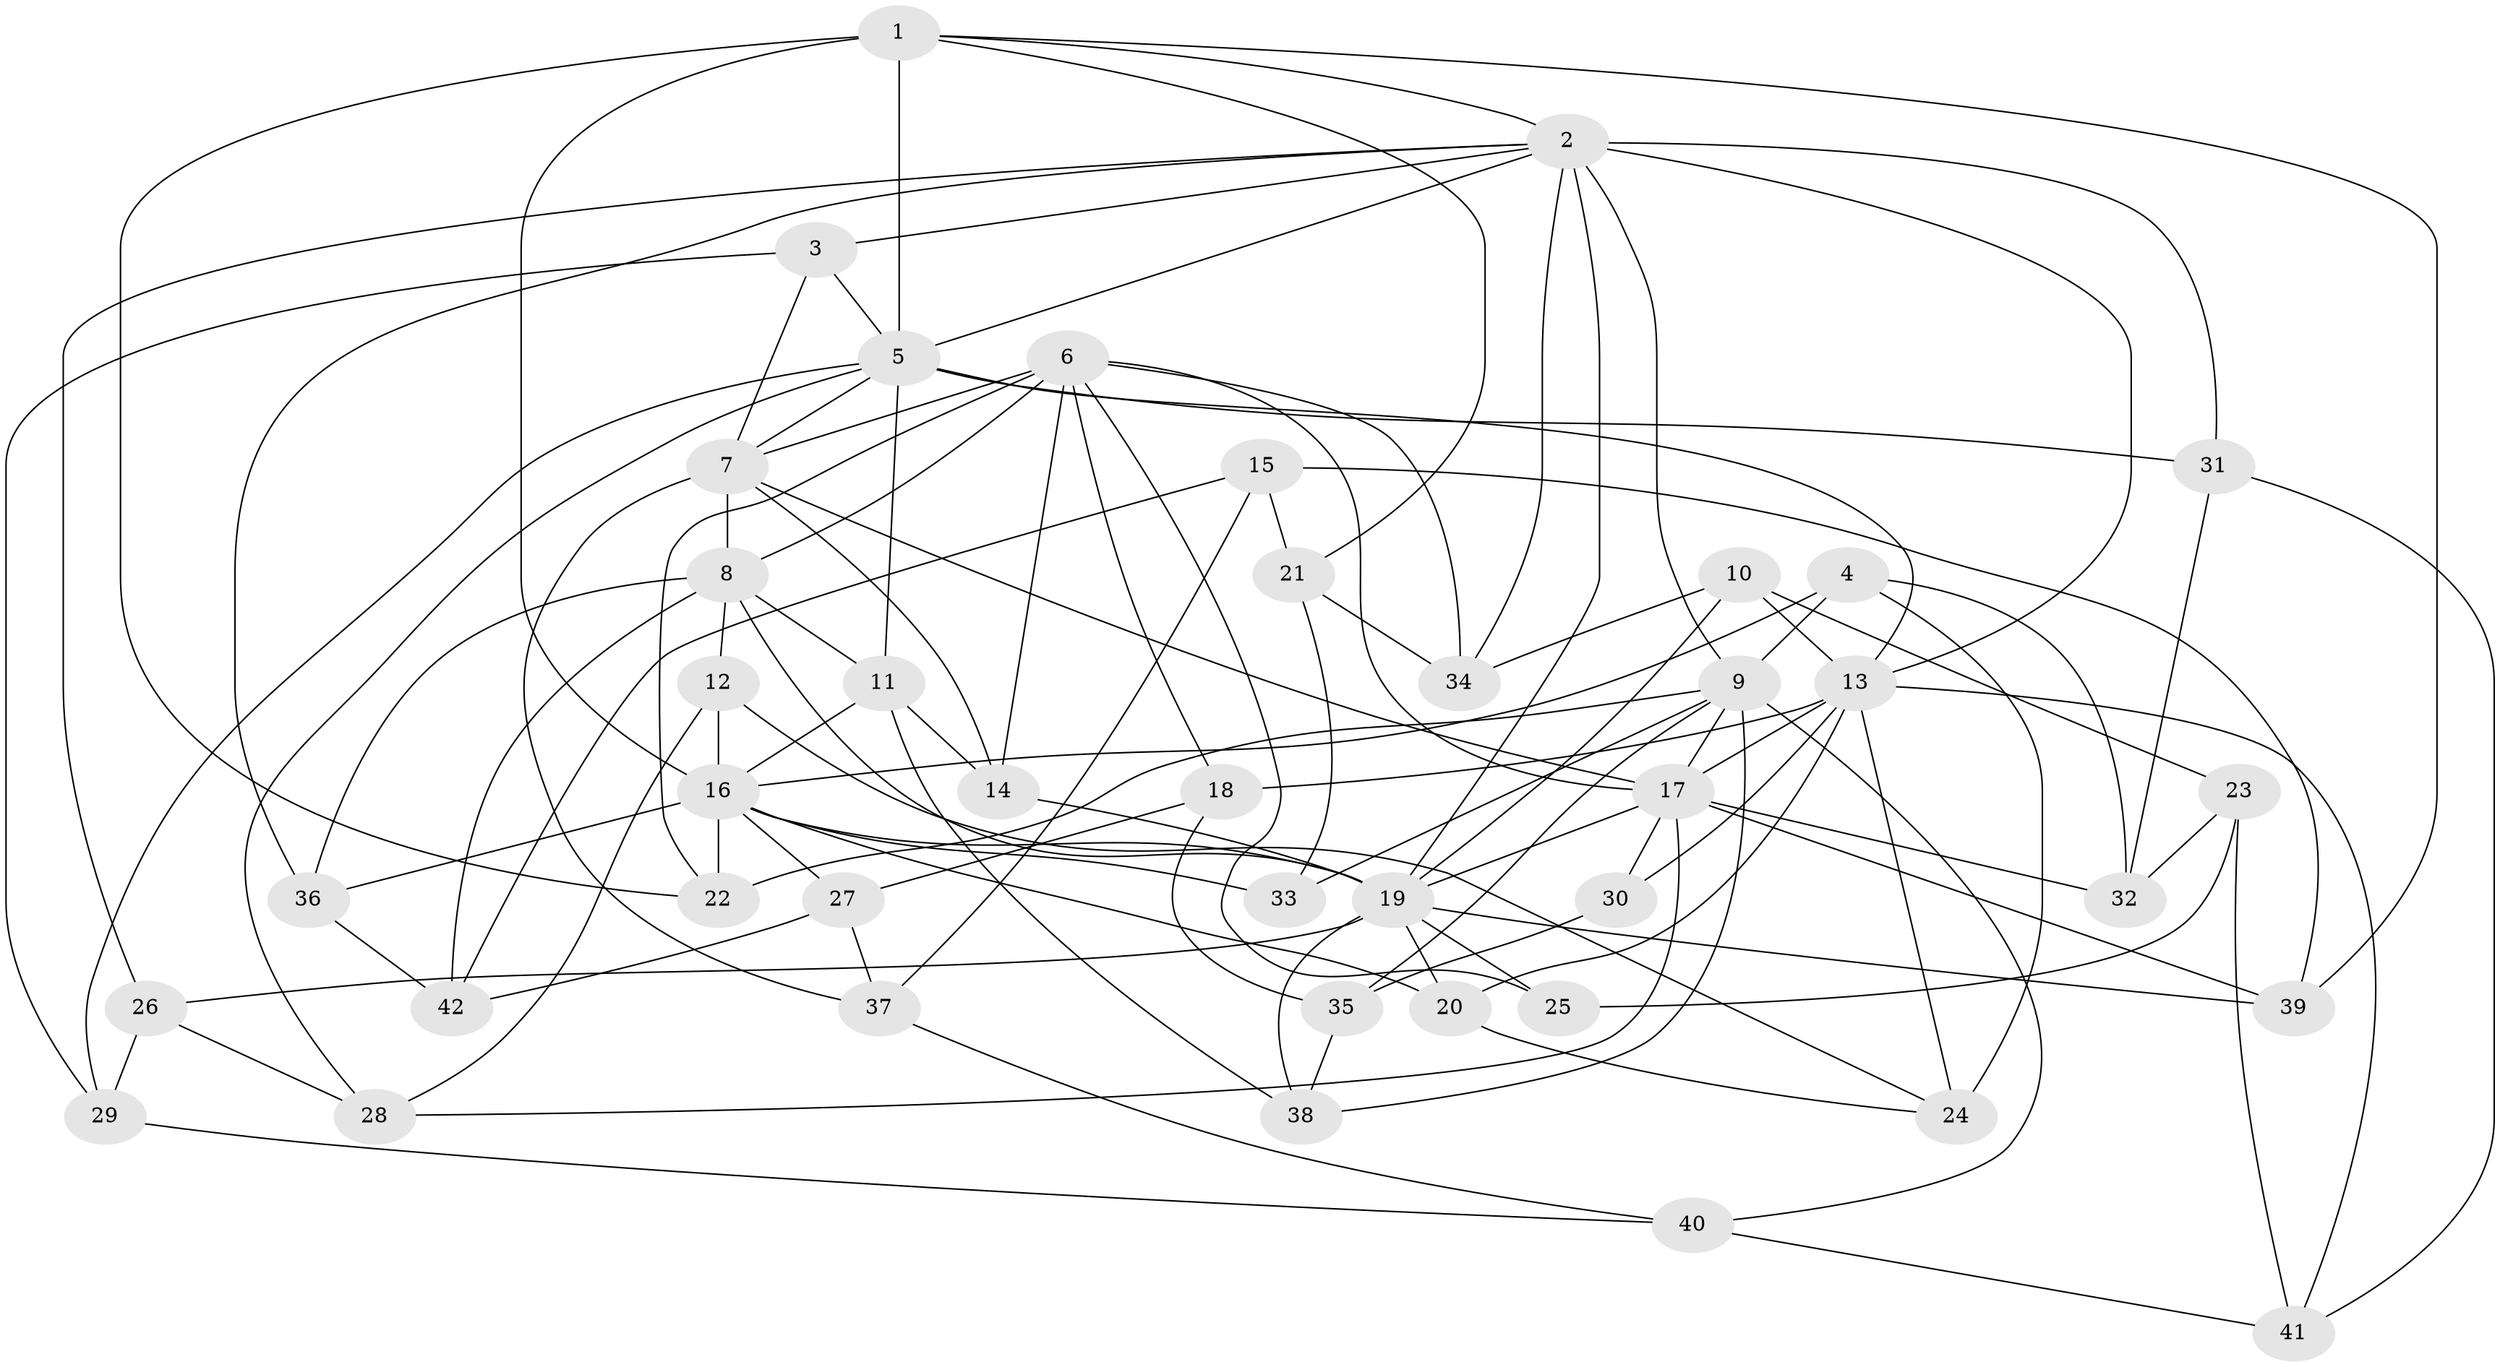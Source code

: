 // original degree distribution, {4: 1.0}
// Generated by graph-tools (version 1.1) at 2025/43/03/06/25 01:43:21]
// undirected, 42 vertices, 108 edges
graph export_dot {
graph [start="1"]
  node [color=gray90,style=filled];
  1;
  2;
  3;
  4;
  5;
  6;
  7;
  8;
  9;
  10;
  11;
  12;
  13;
  14;
  15;
  16;
  17;
  18;
  19;
  20;
  21;
  22;
  23;
  24;
  25;
  26;
  27;
  28;
  29;
  30;
  31;
  32;
  33;
  34;
  35;
  36;
  37;
  38;
  39;
  40;
  41;
  42;
  1 -- 2 [weight=1.0];
  1 -- 5 [weight=3.0];
  1 -- 16 [weight=1.0];
  1 -- 21 [weight=1.0];
  1 -- 22 [weight=1.0];
  1 -- 39 [weight=1.0];
  2 -- 3 [weight=1.0];
  2 -- 5 [weight=2.0];
  2 -- 9 [weight=2.0];
  2 -- 13 [weight=1.0];
  2 -- 19 [weight=1.0];
  2 -- 26 [weight=1.0];
  2 -- 31 [weight=1.0];
  2 -- 34 [weight=1.0];
  2 -- 36 [weight=1.0];
  3 -- 5 [weight=1.0];
  3 -- 7 [weight=1.0];
  3 -- 29 [weight=1.0];
  4 -- 9 [weight=1.0];
  4 -- 16 [weight=1.0];
  4 -- 24 [weight=1.0];
  4 -- 32 [weight=1.0];
  5 -- 7 [weight=1.0];
  5 -- 11 [weight=1.0];
  5 -- 13 [weight=1.0];
  5 -- 28 [weight=1.0];
  5 -- 29 [weight=1.0];
  5 -- 31 [weight=1.0];
  6 -- 7 [weight=2.0];
  6 -- 8 [weight=1.0];
  6 -- 14 [weight=1.0];
  6 -- 17 [weight=2.0];
  6 -- 18 [weight=1.0];
  6 -- 22 [weight=1.0];
  6 -- 25 [weight=1.0];
  6 -- 34 [weight=1.0];
  7 -- 8 [weight=3.0];
  7 -- 14 [weight=1.0];
  7 -- 17 [weight=1.0];
  7 -- 37 [weight=1.0];
  8 -- 11 [weight=2.0];
  8 -- 12 [weight=1.0];
  8 -- 19 [weight=1.0];
  8 -- 36 [weight=1.0];
  8 -- 42 [weight=1.0];
  9 -- 17 [weight=1.0];
  9 -- 22 [weight=1.0];
  9 -- 33 [weight=2.0];
  9 -- 35 [weight=1.0];
  9 -- 38 [weight=1.0];
  9 -- 40 [weight=1.0];
  10 -- 13 [weight=1.0];
  10 -- 19 [weight=1.0];
  10 -- 23 [weight=1.0];
  10 -- 34 [weight=1.0];
  11 -- 14 [weight=1.0];
  11 -- 16 [weight=3.0];
  11 -- 38 [weight=1.0];
  12 -- 16 [weight=1.0];
  12 -- 24 [weight=1.0];
  12 -- 28 [weight=1.0];
  13 -- 17 [weight=1.0];
  13 -- 18 [weight=1.0];
  13 -- 20 [weight=1.0];
  13 -- 24 [weight=1.0];
  13 -- 30 [weight=2.0];
  13 -- 41 [weight=1.0];
  14 -- 19 [weight=1.0];
  15 -- 21 [weight=1.0];
  15 -- 37 [weight=1.0];
  15 -- 39 [weight=1.0];
  15 -- 42 [weight=1.0];
  16 -- 19 [weight=1.0];
  16 -- 20 [weight=1.0];
  16 -- 22 [weight=1.0];
  16 -- 27 [weight=1.0];
  16 -- 33 [weight=1.0];
  16 -- 36 [weight=1.0];
  17 -- 19 [weight=1.0];
  17 -- 28 [weight=1.0];
  17 -- 30 [weight=1.0];
  17 -- 32 [weight=1.0];
  17 -- 39 [weight=1.0];
  18 -- 27 [weight=1.0];
  18 -- 35 [weight=1.0];
  19 -- 20 [weight=1.0];
  19 -- 25 [weight=2.0];
  19 -- 26 [weight=1.0];
  19 -- 38 [weight=1.0];
  19 -- 39 [weight=1.0];
  20 -- 24 [weight=1.0];
  21 -- 33 [weight=1.0];
  21 -- 34 [weight=1.0];
  23 -- 25 [weight=1.0];
  23 -- 32 [weight=1.0];
  23 -- 41 [weight=1.0];
  26 -- 28 [weight=1.0];
  26 -- 29 [weight=1.0];
  27 -- 37 [weight=1.0];
  27 -- 42 [weight=1.0];
  29 -- 40 [weight=1.0];
  30 -- 35 [weight=1.0];
  31 -- 32 [weight=1.0];
  31 -- 41 [weight=1.0];
  35 -- 38 [weight=1.0];
  36 -- 42 [weight=1.0];
  37 -- 40 [weight=1.0];
  40 -- 41 [weight=1.0];
}

